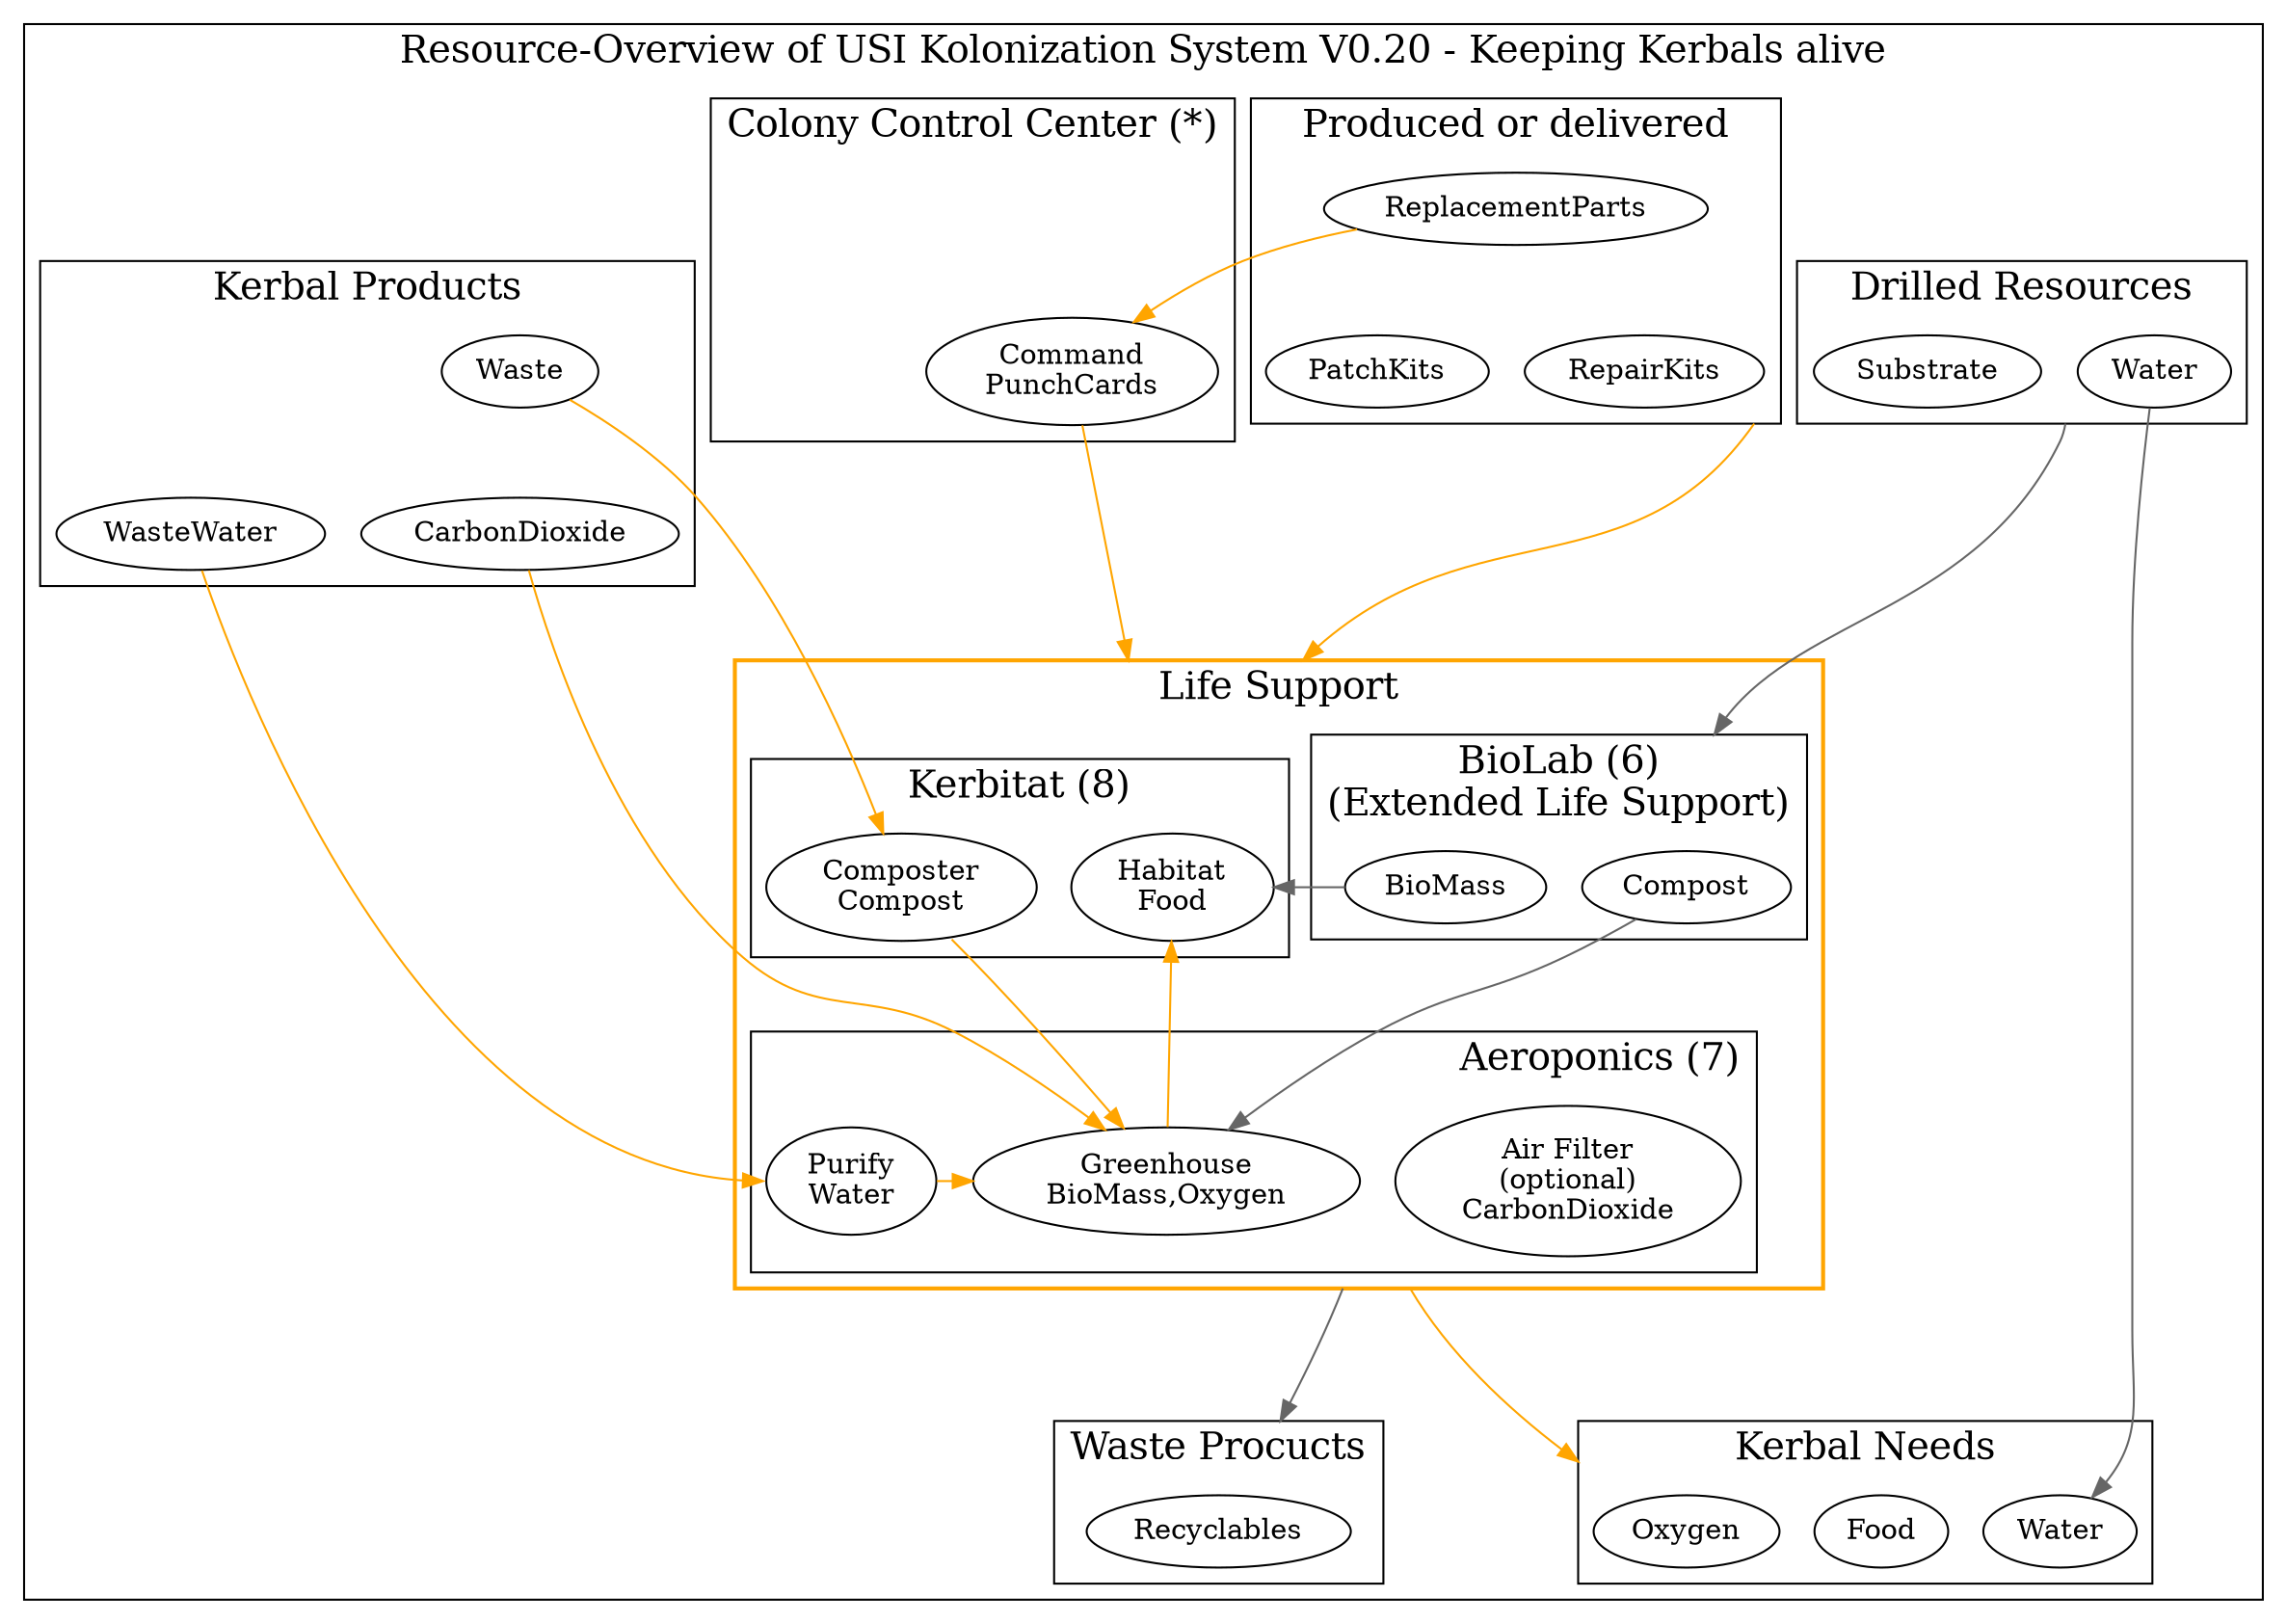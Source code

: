 /* -*- coding: utf-8; -*-
Overview over USI Kolonization System Resources
Copyright 2014 By Mhoram

This Work may be distributed under the Creative Commons
Attribution-NonCommercial-ShareAlike 4.0 International License.

*/

# dot -Tpdf -o LifeSupport.pdf LifeSupport.dot
# dot -Tpng -o LifeSupport.png LifeSupport.dot

digraph Resources {
    compound=true;

    subgraph clusterLIFE {
        graph [label="Resource-Overview of USI Kolonization System V0.20 - Keeping Kerbals alive" fontsize=19];

        subgraph clusterDRILLS {
            label="Drilled Resources";
            LSubstrate [label="Substrate"];
            Water;
        }

        subgraph clusterProducts {
            label="Produced or delivered";
            PatchKitsL [label="PatchKits"];
            RepairKitsL [label="RepairKits"];
            ReplacementParts;

            ReplacementParts -> RepairKitsL [style=invisible,arrowhead=none];
            ReplacementParts -> PatchKitsL [style=invisible,arrowhead=none];
        }

        subgraph clusterCCC {
            label="Colony Control Center (*)";
            Command [label="Command\nPunchCards"];
            InvCCC [style=invisible];
            InvCCC -> Command [style=invisible,arrowhead=none];
        }

        subgraph clusterKerbal {
            label="Kerbal Products";
            Waste;
            WasteWater;
            CarbonDioxide;
            Waste -> CarbonDioxide [weight=10,style=invisible,arrowhead=none];
            Waste -> WasteWater [style=invisible,arrowhead=none];
        }

        subgraph clusterKerbalNeeds {
            label="Kerbal Needs";
            Oxygen;
            Food;
            WaterN [label="Water"];
        }

        subgraph clusterLIFESUPPORT {
            label="Life Support";
            color="orange";penwidth=2;
            subgraph  {
                color="black";penwidth=1;
                subgraph clusterKerbitat {
                    label="Kerbitat (8)";
                    Composter [label="Composter\nCompost"];
                    Habitat [label="Habitat\nFood"];
                    {
                        rank = same;
                        rankdir=LR;
                        edge [minlen=0];
                        Composter->Habitat [style=invisible,arrowhead=none];
                    }
                }

                subgraph clusterBIOLAB {
                    label="BioLab (6)\n(Extended Life Support)";
                    BioMass;
                    Compost;
                }
            }

            subgraph clusterAeroponics {
                label="Aeroponics (7)";
                labeljust="r";
                color="black"; penwidth=1;
                "Air Filter" [label="Air Filter\n(optional)\nCarbonDioxide"];
                Greenhouse [label="Greenhouse\nBioMass,Oxygen"];
                Purify [label="Purify\nWater"];
                edge [color="#666666"];

                Purify -> Greenhouse[constraint = false,color=orange];
            }

            edge [minlen=2, color="#666666"];
            Composter -> Greenhouse [tailport=se,color=orange];
            Greenhouse -> Habitat [constraint = false,color=orange];
            BioMass -> Habitat [constraint = false];
            Compost -> Greenhouse;

        }

        subgraph clusterRecyclablesL {
            label="Waste Procucts";
            RecyclablesL [label="Recyclables"];
            Oxygen;
            Food;
        }


        edge [minlen=3, color="#666666"];


        Waste -> Composter [color=orange];
        WasteWater -> Purify [headport=w,color=orange];
        CarbonDioxide -> Greenhouse [color=orange];

        RepairKitsL -> Habitat [lhead=clusterLIFESUPPORT,ltail=clusterProducts,tailport=e,color=orange];
        RepairKitsL -> BioMass [lhead=clusterLIFESUPPORT,style=invisible,arrowhead=none];

        "Air Filter" -> Oxygen [lhead=clusterKerbalNeeds; ltail=clusterLIFESUPPORT,tailport=w,color=orange];
        Water -> WaterN [headport=ne];
#        Water -> Compost [lhead=clusterBIOLAB];
        LSubstrate -> Compost [lhead=clusterBIOLAB,ltail=clusterDRILLS,style=invisible,arrowhead=none];
        Water -> Compost [lhead=clusterBIOLAB,ltail=clusterDRILLS, tailport=nw,headport=n];

        Command -> Habitat [lhead=clusterLIFESUPPORT, weight=2,color=orange];

        Greenhouse -> RecyclablesL [ltail=clusterLIFESUPPORT,lhead=clusterRecyclablesL,tailport=ne];

        ReplacementParts -> Command [constraint = false,color=orange];

    }

}
